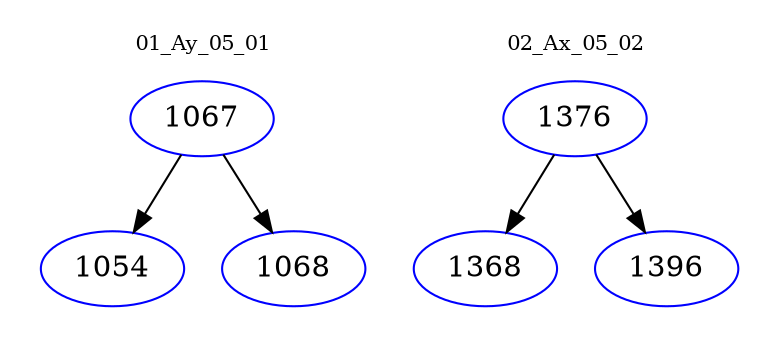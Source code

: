 digraph{
subgraph cluster_0 {
color = white
label = "01_Ay_05_01";
fontsize=10;
T0_1067 [label="1067", color="blue"]
T0_1067 -> T0_1054 [color="black"]
T0_1054 [label="1054", color="blue"]
T0_1067 -> T0_1068 [color="black"]
T0_1068 [label="1068", color="blue"]
}
subgraph cluster_1 {
color = white
label = "02_Ax_05_02";
fontsize=10;
T1_1376 [label="1376", color="blue"]
T1_1376 -> T1_1368 [color="black"]
T1_1368 [label="1368", color="blue"]
T1_1376 -> T1_1396 [color="black"]
T1_1396 [label="1396", color="blue"]
}
}
